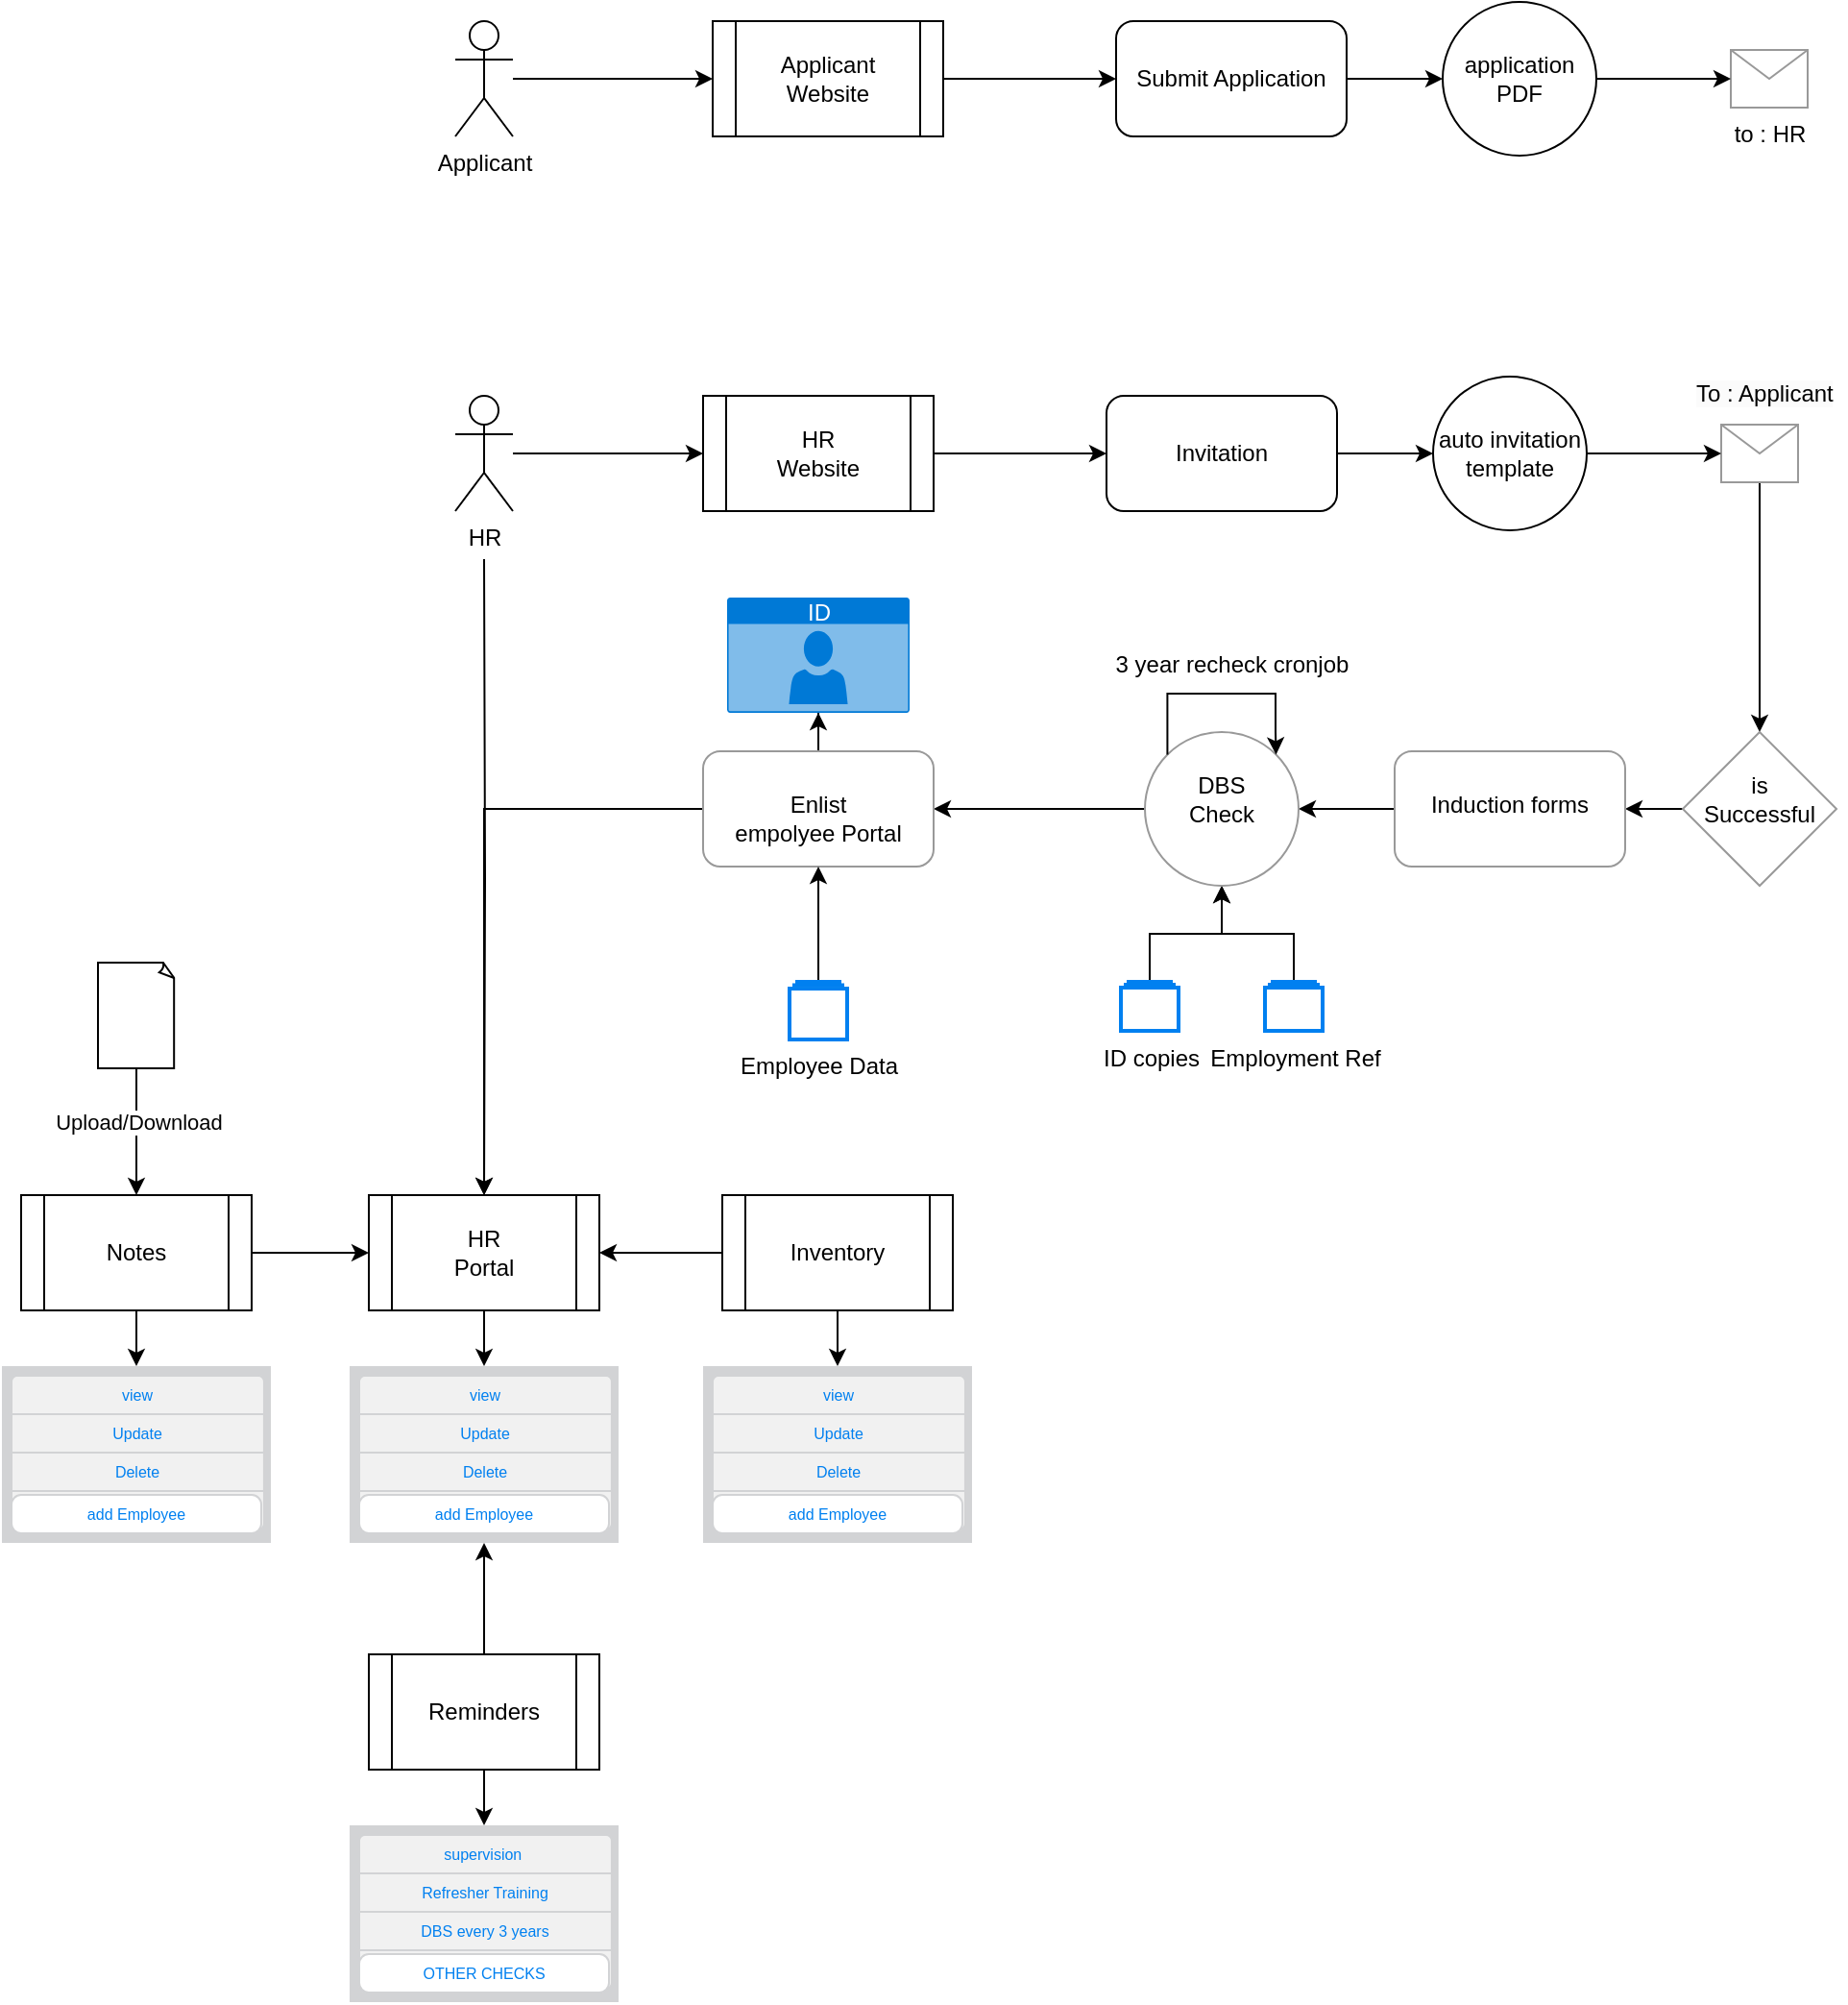 <mxfile version="23.1.1" type="github">
  <diagram name="Page-1" id="7jnju3X13NSetyP83VK7">
    <mxGraphModel dx="1543" dy="351" grid="1" gridSize="10" guides="1" tooltips="1" connect="1" arrows="1" fold="1" page="1" pageScale="1" pageWidth="850" pageHeight="1100" math="0" shadow="0">
      <root>
        <mxCell id="0" />
        <mxCell id="1" parent="0" />
        <mxCell id="PZjx9glAYog10NwFBfw6-6" style="edgeStyle=orthogonalEdgeStyle;rounded=0;orthogonalLoop=1;jettySize=auto;html=1;entryX=0;entryY=0.5;entryDx=0;entryDy=0;" parent="1" source="PZjx9glAYog10NwFBfw6-1" target="PZjx9glAYog10NwFBfw6-2" edge="1">
          <mxGeometry relative="1" as="geometry" />
        </mxCell>
        <mxCell id="PZjx9glAYog10NwFBfw6-1" value="Applicant&lt;br&gt;Website" style="shape=process;whiteSpace=wrap;html=1;backgroundOutline=1;" parent="1" vertex="1">
          <mxGeometry x="230" y="60" width="120" height="60" as="geometry" />
        </mxCell>
        <mxCell id="PZjx9glAYog10NwFBfw6-11" value="" style="edgeStyle=orthogonalEdgeStyle;rounded=0;orthogonalLoop=1;jettySize=auto;html=1;" parent="1" source="PZjx9glAYog10NwFBfw6-2" target="PZjx9glAYog10NwFBfw6-10" edge="1">
          <mxGeometry relative="1" as="geometry" />
        </mxCell>
        <mxCell id="PZjx9glAYog10NwFBfw6-2" value="Submit Application" style="rounded=1;whiteSpace=wrap;html=1;" parent="1" vertex="1">
          <mxGeometry x="440" y="60" width="120" height="60" as="geometry" />
        </mxCell>
        <mxCell id="PZjx9glAYog10NwFBfw6-4" style="edgeStyle=orthogonalEdgeStyle;rounded=0;orthogonalLoop=1;jettySize=auto;html=1;entryX=0;entryY=0.5;entryDx=0;entryDy=0;" parent="1" source="PZjx9glAYog10NwFBfw6-3" target="PZjx9glAYog10NwFBfw6-1" edge="1">
          <mxGeometry relative="1" as="geometry" />
        </mxCell>
        <mxCell id="PZjx9glAYog10NwFBfw6-3" value="Applicant" style="shape=umlActor;verticalLabelPosition=bottom;verticalAlign=top;html=1;outlineConnect=0;" parent="1" vertex="1">
          <mxGeometry x="96" y="60" width="30" height="60" as="geometry" />
        </mxCell>
        <mxCell id="PZjx9glAYog10NwFBfw6-7" value="to : HR" style="verticalLabelPosition=bottom;shadow=0;dashed=0;align=center;html=1;verticalAlign=top;strokeWidth=1;shape=mxgraph.mockup.misc.mail2;strokeColor=#999999;" parent="1" vertex="1">
          <mxGeometry x="760" y="75" width="40" height="30" as="geometry" />
        </mxCell>
        <mxCell id="PZjx9glAYog10NwFBfw6-12" value="" style="edgeStyle=orthogonalEdgeStyle;rounded=0;orthogonalLoop=1;jettySize=auto;html=1;" parent="1" source="PZjx9glAYog10NwFBfw6-10" target="PZjx9glAYog10NwFBfw6-7" edge="1">
          <mxGeometry relative="1" as="geometry" />
        </mxCell>
        <mxCell id="PZjx9glAYog10NwFBfw6-10" value="application PDF" style="ellipse;whiteSpace=wrap;html=1;aspect=fixed;" parent="1" vertex="1">
          <mxGeometry x="610" y="50" width="80" height="80" as="geometry" />
        </mxCell>
        <mxCell id="PZjx9glAYog10NwFBfw6-13" style="edgeStyle=orthogonalEdgeStyle;rounded=0;orthogonalLoop=1;jettySize=auto;html=1;entryX=0;entryY=0.5;entryDx=0;entryDy=0;" parent="1" source="PZjx9glAYog10NwFBfw6-14" target="PZjx9glAYog10NwFBfw6-16" edge="1">
          <mxGeometry relative="1" as="geometry" />
        </mxCell>
        <mxCell id="PZjx9glAYog10NwFBfw6-14" value="HR&lt;br&gt;Website" style="shape=process;whiteSpace=wrap;html=1;backgroundOutline=1;" parent="1" vertex="1">
          <mxGeometry x="225" y="255" width="120" height="60" as="geometry" />
        </mxCell>
        <mxCell id="PZjx9glAYog10NwFBfw6-15" value="" style="edgeStyle=orthogonalEdgeStyle;rounded=0;orthogonalLoop=1;jettySize=auto;html=1;" parent="1" source="PZjx9glAYog10NwFBfw6-16" target="PZjx9glAYog10NwFBfw6-21" edge="1">
          <mxGeometry relative="1" as="geometry" />
        </mxCell>
        <mxCell id="PZjx9glAYog10NwFBfw6-16" value="Invitation" style="rounded=1;whiteSpace=wrap;html=1;" parent="1" vertex="1">
          <mxGeometry x="435" y="255" width="120" height="60" as="geometry" />
        </mxCell>
        <mxCell id="PZjx9glAYog10NwFBfw6-17" style="edgeStyle=orthogonalEdgeStyle;rounded=0;orthogonalLoop=1;jettySize=auto;html=1;entryX=0;entryY=0.5;entryDx=0;entryDy=0;" parent="1" source="PZjx9glAYog10NwFBfw6-18" target="PZjx9glAYog10NwFBfw6-14" edge="1">
          <mxGeometry relative="1" as="geometry" />
        </mxCell>
        <mxCell id="PZjx9glAYog10NwFBfw6-68" style="edgeStyle=orthogonalEdgeStyle;rounded=0;orthogonalLoop=1;jettySize=auto;html=1;" parent="1" target="PZjx9glAYog10NwFBfw6-58" edge="1">
          <mxGeometry relative="1" as="geometry">
            <mxPoint x="111" y="340" as="sourcePoint" />
          </mxGeometry>
        </mxCell>
        <mxCell id="PZjx9glAYog10NwFBfw6-18" value="HR" style="shape=umlActor;verticalLabelPosition=bottom;verticalAlign=top;html=1;outlineConnect=0;" parent="1" vertex="1">
          <mxGeometry x="96" y="255" width="30" height="60" as="geometry" />
        </mxCell>
        <mxCell id="PZjx9glAYog10NwFBfw6-23" value="" style="edgeStyle=orthogonalEdgeStyle;rounded=0;orthogonalLoop=1;jettySize=auto;html=1;" parent="1" source="PZjx9glAYog10NwFBfw6-19" target="PZjx9glAYog10NwFBfw6-22" edge="1">
          <mxGeometry relative="1" as="geometry" />
        </mxCell>
        <mxCell id="PZjx9glAYog10NwFBfw6-19" value="" style="verticalLabelPosition=bottom;shadow=0;dashed=0;align=center;html=1;verticalAlign=top;strokeWidth=1;shape=mxgraph.mockup.misc.mail2;strokeColor=#999999;" parent="1" vertex="1">
          <mxGeometry x="755" y="270" width="40" height="30" as="geometry" />
        </mxCell>
        <mxCell id="PZjx9glAYog10NwFBfw6-20" value="" style="edgeStyle=orthogonalEdgeStyle;rounded=0;orthogonalLoop=1;jettySize=auto;html=1;" parent="1" source="PZjx9glAYog10NwFBfw6-21" target="PZjx9glAYog10NwFBfw6-19" edge="1">
          <mxGeometry relative="1" as="geometry" />
        </mxCell>
        <mxCell id="PZjx9glAYog10NwFBfw6-21" value="auto invitation template" style="ellipse;whiteSpace=wrap;html=1;aspect=fixed;" parent="1" vertex="1">
          <mxGeometry x="605" y="245" width="80" height="80" as="geometry" />
        </mxCell>
        <mxCell id="PZjx9glAYog10NwFBfw6-25" value="" style="edgeStyle=orthogonalEdgeStyle;rounded=0;orthogonalLoop=1;jettySize=auto;html=1;" parent="1" source="PZjx9glAYog10NwFBfw6-22" target="PZjx9glAYog10NwFBfw6-24" edge="1">
          <mxGeometry relative="1" as="geometry" />
        </mxCell>
        <mxCell id="PZjx9glAYog10NwFBfw6-22" value="&lt;br&gt;is&lt;br&gt;Successful" style="rhombus;whiteSpace=wrap;html=1;verticalAlign=top;strokeColor=#999999;shadow=0;dashed=0;strokeWidth=1;" parent="1" vertex="1">
          <mxGeometry x="735" y="430" width="80" height="80" as="geometry" />
        </mxCell>
        <mxCell id="PZjx9glAYog10NwFBfw6-35" value="" style="edgeStyle=orthogonalEdgeStyle;rounded=0;orthogonalLoop=1;jettySize=auto;html=1;" parent="1" source="PZjx9glAYog10NwFBfw6-24" target="PZjx9glAYog10NwFBfw6-34" edge="1">
          <mxGeometry relative="1" as="geometry" />
        </mxCell>
        <mxCell id="PZjx9glAYog10NwFBfw6-24" value="&lt;br&gt;Induction forms" style="rounded=1;whiteSpace=wrap;html=1;verticalAlign=top;strokeColor=#999999;shadow=0;dashed=0;strokeWidth=1;" parent="1" vertex="1">
          <mxGeometry x="585" y="440" width="120" height="60" as="geometry" />
        </mxCell>
        <mxCell id="PZjx9glAYog10NwFBfw6-26" value="&lt;span style=&quot;color: rgb(0, 0, 0); font-family: Helvetica; font-size: 12px; font-style: normal; font-variant-ligatures: normal; font-variant-caps: normal; font-weight: 400; letter-spacing: normal; orphans: 2; text-align: center; text-indent: 0px; text-transform: none; widows: 2; word-spacing: 0px; -webkit-text-stroke-width: 0px; background-color: rgb(251, 251, 251); text-decoration-thickness: initial; text-decoration-style: initial; text-decoration-color: initial; float: none; display: inline !important;&quot;&gt;To : Applicant&lt;/span&gt;" style="text;whiteSpace=wrap;html=1;" parent="1" vertex="1">
          <mxGeometry x="740" y="240" width="80" height="30" as="geometry" />
        </mxCell>
        <mxCell id="PZjx9glAYog10NwFBfw6-37" style="edgeStyle=orthogonalEdgeStyle;rounded=0;orthogonalLoop=1;jettySize=auto;html=1;entryX=0.5;entryY=1;entryDx=0;entryDy=0;" parent="1" source="PZjx9glAYog10NwFBfw6-31" target="PZjx9glAYog10NwFBfw6-34" edge="1">
          <mxGeometry relative="1" as="geometry" />
        </mxCell>
        <mxCell id="PZjx9glAYog10NwFBfw6-31" value="ID copies" style="html=1;verticalLabelPosition=bottom;align=center;labelBackgroundColor=#ffffff;verticalAlign=top;strokeWidth=2;strokeColor=#0080F0;shadow=0;dashed=0;shape=mxgraph.ios7.icons.folders;" parent="1" vertex="1">
          <mxGeometry x="442.5" y="560" width="30" height="25.5" as="geometry" />
        </mxCell>
        <mxCell id="PZjx9glAYog10NwFBfw6-36" style="edgeStyle=orthogonalEdgeStyle;rounded=0;orthogonalLoop=1;jettySize=auto;html=1;entryX=0.5;entryY=1;entryDx=0;entryDy=0;" parent="1" source="PZjx9glAYog10NwFBfw6-33" target="PZjx9glAYog10NwFBfw6-34" edge="1">
          <mxGeometry relative="1" as="geometry" />
        </mxCell>
        <mxCell id="PZjx9glAYog10NwFBfw6-33" value="Employment Ref" style="html=1;verticalLabelPosition=bottom;align=center;labelBackgroundColor=#ffffff;verticalAlign=top;strokeWidth=2;strokeColor=#0080F0;shadow=0;dashed=0;shape=mxgraph.ios7.icons.folders;" parent="1" vertex="1">
          <mxGeometry x="517.5" y="560" width="30" height="25.5" as="geometry" />
        </mxCell>
        <mxCell id="PZjx9glAYog10NwFBfw6-39" value="" style="edgeStyle=orthogonalEdgeStyle;rounded=0;orthogonalLoop=1;jettySize=auto;html=1;" parent="1" source="PZjx9glAYog10NwFBfw6-34" target="PZjx9glAYog10NwFBfw6-38" edge="1">
          <mxGeometry relative="1" as="geometry" />
        </mxCell>
        <mxCell id="PZjx9glAYog10NwFBfw6-34" value="&lt;br&gt;DBS&lt;br&gt;Check" style="ellipse;whiteSpace=wrap;html=1;verticalAlign=top;strokeColor=#999999;rounded=1;shadow=0;dashed=0;strokeWidth=1;" parent="1" vertex="1">
          <mxGeometry x="455" y="430" width="80" height="80" as="geometry" />
        </mxCell>
        <mxCell id="PZjx9glAYog10NwFBfw6-70" value="" style="edgeStyle=orthogonalEdgeStyle;rounded=0;orthogonalLoop=1;jettySize=auto;html=1;" parent="1" source="PZjx9glAYog10NwFBfw6-38" target="PZjx9glAYog10NwFBfw6-58" edge="1">
          <mxGeometry relative="1" as="geometry" />
        </mxCell>
        <mxCell id="PZjx9glAYog10NwFBfw6-72" value="" style="edgeStyle=orthogonalEdgeStyle;rounded=0;orthogonalLoop=1;jettySize=auto;html=1;" parent="1" source="PZjx9glAYog10NwFBfw6-38" target="PZjx9glAYog10NwFBfw6-71" edge="1">
          <mxGeometry relative="1" as="geometry" />
        </mxCell>
        <mxCell id="PZjx9glAYog10NwFBfw6-38" value="&lt;br&gt;Enlist&lt;br&gt;empolyee Portal" style="whiteSpace=wrap;html=1;verticalAlign=top;strokeColor=#999999;rounded=1;shadow=0;dashed=0;strokeWidth=1;" parent="1" vertex="1">
          <mxGeometry x="225" y="440" width="120" height="60" as="geometry" />
        </mxCell>
        <mxCell id="PZjx9glAYog10NwFBfw6-41" value="" style="edgeStyle=orthogonalEdgeStyle;rounded=0;orthogonalLoop=1;jettySize=auto;html=1;" parent="1" source="PZjx9glAYog10NwFBfw6-40" target="PZjx9glAYog10NwFBfw6-38" edge="1">
          <mxGeometry relative="1" as="geometry" />
        </mxCell>
        <mxCell id="PZjx9glAYog10NwFBfw6-40" value="Employee Data" style="html=1;verticalLabelPosition=bottom;align=center;labelBackgroundColor=#ffffff;verticalAlign=top;strokeWidth=2;strokeColor=#0080F0;shadow=0;dashed=0;shape=mxgraph.ios7.icons.folders;" parent="1" vertex="1">
          <mxGeometry x="270" y="560" width="30" height="30" as="geometry" />
        </mxCell>
        <mxCell id="PZjx9glAYog10NwFBfw6-67" style="edgeStyle=orthogonalEdgeStyle;rounded=0;orthogonalLoop=1;jettySize=auto;html=1;entryX=0.5;entryY=0;entryDx=0;entryDy=0;" parent="1" source="PZjx9glAYog10NwFBfw6-58" target="PZjx9glAYog10NwFBfw6-59" edge="1">
          <mxGeometry relative="1" as="geometry" />
        </mxCell>
        <mxCell id="PZjx9glAYog10NwFBfw6-58" value="HR&lt;br&gt;Portal" style="shape=process;whiteSpace=wrap;html=1;backgroundOutline=1;" parent="1" vertex="1">
          <mxGeometry x="51" y="671" width="120" height="60" as="geometry" />
        </mxCell>
        <mxCell id="PZjx9glAYog10NwFBfw6-59" value="" style="shape=rect;rSize=3;strokeColor=none;fillColor=#D2D3D5;gradientColor=none;shadow=0;html=1;" parent="1" vertex="1">
          <mxGeometry x="41" y="760" width="140" height="92" as="geometry" />
        </mxCell>
        <mxCell id="PZjx9glAYog10NwFBfw6-60" value="view" style="html=1;strokeWidth=1;shadow=0;dashed=0;shape=mxgraph.ios7ui.topButton;rSize=3;strokeColor=#D2D3D5;fontSize=8;fillColor=#F1F1F1;fontColor=#0080F0;resizeWidth=1;whiteSpace=wrap;" parent="PZjx9glAYog10NwFBfw6-59" vertex="1">
          <mxGeometry width="131.463" height="20" relative="1" as="geometry">
            <mxPoint x="5" y="5" as="offset" />
          </mxGeometry>
        </mxCell>
        <mxCell id="PZjx9glAYog10NwFBfw6-61" value="Update" style="shape=rect;html=1;strokeColor=#D2D3D5;fontSize=8;fillColor=#F1F1F1;fontColor=#0080F0;resizeWidth=1;whiteSpace=wrap;" parent="PZjx9glAYog10NwFBfw6-59" vertex="1">
          <mxGeometry width="131.463" height="20" relative="1" as="geometry">
            <mxPoint x="5" y="25" as="offset" />
          </mxGeometry>
        </mxCell>
        <mxCell id="PZjx9glAYog10NwFBfw6-62" value="Delete" style="shape=rect;html=1;strokeColor=#D2D3D5;fontSize=8;fillColor=#F1F1F1;fontColor=#0080F0;resizeWidth=1;whiteSpace=wrap;" parent="PZjx9glAYog10NwFBfw6-59" vertex="1">
          <mxGeometry width="131.463" height="20" relative="1" as="geometry">
            <mxPoint x="5" y="45" as="offset" />
          </mxGeometry>
        </mxCell>
        <mxCell id="PZjx9glAYog10NwFBfw6-63" value="Label" style="html=1;strokeWidth=1;shadow=0;dashed=0;shape=mxgraph.ios7ui.bottomButton;rSize=3;strokeColor=#D2D3D5;fontSize=8;fillColor=#F1F1F1;fontColor=#0080F0;resizeWidth=1;whiteSpace=wrap;" parent="PZjx9glAYog10NwFBfw6-59" vertex="1">
          <mxGeometry width="131.463" height="20" relative="1" as="geometry">
            <mxPoint x="5" y="65" as="offset" />
          </mxGeometry>
        </mxCell>
        <mxCell id="PZjx9glAYog10NwFBfw6-64" value="add Employee" style="html=1;strokeWidth=1;shadow=0;dashed=0;shape=mxgraph.ios7ui.marginRect;rx=5;ry=5;rectMargin=5;strokeColor=#D2D3D5;fontSize=8;fillColor=#ffffff;fontColor=#0080F0;resizeWidth=1;whiteSpace=wrap;" parent="PZjx9glAYog10NwFBfw6-59" vertex="1">
          <mxGeometry y="1" width="140" height="30" relative="1" as="geometry">
            <mxPoint y="-30" as="offset" />
          </mxGeometry>
        </mxCell>
        <mxCell id="PZjx9glAYog10NwFBfw6-71" value="ID" style="html=1;whiteSpace=wrap;strokeColor=none;fillColor=#0079D6;labelPosition=center;verticalLabelPosition=middle;verticalAlign=top;align=center;fontSize=12;outlineConnect=0;spacingTop=-6;fontColor=#FFFFFF;sketch=0;shape=mxgraph.sitemap.profile;" parent="1" vertex="1">
          <mxGeometry x="237.5" y="360" width="95" height="60" as="geometry" />
        </mxCell>
        <mxCell id="PZjx9glAYog10NwFBfw6-73" style="edgeStyle=orthogonalEdgeStyle;rounded=0;orthogonalLoop=1;jettySize=auto;html=1;entryX=0.5;entryY=0;entryDx=0;entryDy=0;" parent="1" source="PZjx9glAYog10NwFBfw6-74" target="PZjx9glAYog10NwFBfw6-75" edge="1">
          <mxGeometry relative="1" as="geometry" />
        </mxCell>
        <mxCell id="PZjx9glAYog10NwFBfw6-89" value="" style="edgeStyle=orthogonalEdgeStyle;rounded=0;orthogonalLoop=1;jettySize=auto;html=1;" parent="1" source="PZjx9glAYog10NwFBfw6-74" target="PZjx9glAYog10NwFBfw6-58" edge="1">
          <mxGeometry relative="1" as="geometry" />
        </mxCell>
        <mxCell id="PZjx9glAYog10NwFBfw6-74" value="Inventory" style="shape=process;whiteSpace=wrap;html=1;backgroundOutline=1;" parent="1" vertex="1">
          <mxGeometry x="235" y="671" width="120" height="60" as="geometry" />
        </mxCell>
        <mxCell id="PZjx9glAYog10NwFBfw6-75" value="" style="shape=rect;rSize=3;strokeColor=none;fillColor=#D2D3D5;gradientColor=none;shadow=0;html=1;" parent="1" vertex="1">
          <mxGeometry x="225" y="760" width="140" height="92" as="geometry" />
        </mxCell>
        <mxCell id="PZjx9glAYog10NwFBfw6-76" value="view" style="html=1;strokeWidth=1;shadow=0;dashed=0;shape=mxgraph.ios7ui.topButton;rSize=3;strokeColor=#D2D3D5;fontSize=8;fillColor=#F1F1F1;fontColor=#0080F0;resizeWidth=1;whiteSpace=wrap;" parent="PZjx9glAYog10NwFBfw6-75" vertex="1">
          <mxGeometry width="131.463" height="20" relative="1" as="geometry">
            <mxPoint x="5" y="5" as="offset" />
          </mxGeometry>
        </mxCell>
        <mxCell id="PZjx9glAYog10NwFBfw6-77" value="Update" style="shape=rect;html=1;strokeColor=#D2D3D5;fontSize=8;fillColor=#F1F1F1;fontColor=#0080F0;resizeWidth=1;whiteSpace=wrap;" parent="PZjx9glAYog10NwFBfw6-75" vertex="1">
          <mxGeometry width="131.463" height="20" relative="1" as="geometry">
            <mxPoint x="5" y="25" as="offset" />
          </mxGeometry>
        </mxCell>
        <mxCell id="PZjx9glAYog10NwFBfw6-78" value="Delete" style="shape=rect;html=1;strokeColor=#D2D3D5;fontSize=8;fillColor=#F1F1F1;fontColor=#0080F0;resizeWidth=1;whiteSpace=wrap;" parent="PZjx9glAYog10NwFBfw6-75" vertex="1">
          <mxGeometry width="131.463" height="20" relative="1" as="geometry">
            <mxPoint x="5" y="45" as="offset" />
          </mxGeometry>
        </mxCell>
        <mxCell id="PZjx9glAYog10NwFBfw6-79" value="Label" style="html=1;strokeWidth=1;shadow=0;dashed=0;shape=mxgraph.ios7ui.bottomButton;rSize=3;strokeColor=#D2D3D5;fontSize=8;fillColor=#F1F1F1;fontColor=#0080F0;resizeWidth=1;whiteSpace=wrap;" parent="PZjx9glAYog10NwFBfw6-75" vertex="1">
          <mxGeometry width="131.463" height="20" relative="1" as="geometry">
            <mxPoint x="5" y="65" as="offset" />
          </mxGeometry>
        </mxCell>
        <mxCell id="PZjx9glAYog10NwFBfw6-80" value="add Employee" style="html=1;strokeWidth=1;shadow=0;dashed=0;shape=mxgraph.ios7ui.marginRect;rx=5;ry=5;rectMargin=5;strokeColor=#D2D3D5;fontSize=8;fillColor=#ffffff;fontColor=#0080F0;resizeWidth=1;whiteSpace=wrap;" parent="PZjx9glAYog10NwFBfw6-75" vertex="1">
          <mxGeometry y="1" width="140" height="30" relative="1" as="geometry">
            <mxPoint y="-30" as="offset" />
          </mxGeometry>
        </mxCell>
        <mxCell id="PZjx9glAYog10NwFBfw6-81" style="edgeStyle=orthogonalEdgeStyle;rounded=0;orthogonalLoop=1;jettySize=auto;html=1;entryX=0.5;entryY=0;entryDx=0;entryDy=0;" parent="1" source="PZjx9glAYog10NwFBfw6-82" target="PZjx9glAYog10NwFBfw6-83" edge="1">
          <mxGeometry relative="1" as="geometry" />
        </mxCell>
        <mxCell id="PZjx9glAYog10NwFBfw6-90" value="" style="edgeStyle=orthogonalEdgeStyle;rounded=0;orthogonalLoop=1;jettySize=auto;html=1;" parent="1" source="PZjx9glAYog10NwFBfw6-82" target="PZjx9glAYog10NwFBfw6-58" edge="1">
          <mxGeometry relative="1" as="geometry" />
        </mxCell>
        <mxCell id="PZjx9glAYog10NwFBfw6-82" value="Notes" style="shape=process;whiteSpace=wrap;html=1;backgroundOutline=1;" parent="1" vertex="1">
          <mxGeometry x="-130" y="671" width="120" height="60" as="geometry" />
        </mxCell>
        <mxCell id="PZjx9glAYog10NwFBfw6-83" value="" style="shape=rect;rSize=3;strokeColor=none;fillColor=#D2D3D5;gradientColor=none;shadow=0;html=1;" parent="1" vertex="1">
          <mxGeometry x="-140" y="760" width="140" height="92" as="geometry" />
        </mxCell>
        <mxCell id="PZjx9glAYog10NwFBfw6-84" value="view" style="html=1;strokeWidth=1;shadow=0;dashed=0;shape=mxgraph.ios7ui.topButton;rSize=3;strokeColor=#D2D3D5;fontSize=8;fillColor=#F1F1F1;fontColor=#0080F0;resizeWidth=1;whiteSpace=wrap;" parent="PZjx9glAYog10NwFBfw6-83" vertex="1">
          <mxGeometry width="131.463" height="20" relative="1" as="geometry">
            <mxPoint x="5" y="5" as="offset" />
          </mxGeometry>
        </mxCell>
        <mxCell id="PZjx9glAYog10NwFBfw6-85" value="Update" style="shape=rect;html=1;strokeColor=#D2D3D5;fontSize=8;fillColor=#F1F1F1;fontColor=#0080F0;resizeWidth=1;whiteSpace=wrap;" parent="PZjx9glAYog10NwFBfw6-83" vertex="1">
          <mxGeometry width="131.463" height="20" relative="1" as="geometry">
            <mxPoint x="5" y="25" as="offset" />
          </mxGeometry>
        </mxCell>
        <mxCell id="PZjx9glAYog10NwFBfw6-86" value="Delete" style="shape=rect;html=1;strokeColor=#D2D3D5;fontSize=8;fillColor=#F1F1F1;fontColor=#0080F0;resizeWidth=1;whiteSpace=wrap;" parent="PZjx9glAYog10NwFBfw6-83" vertex="1">
          <mxGeometry width="131.463" height="20" relative="1" as="geometry">
            <mxPoint x="5" y="45" as="offset" />
          </mxGeometry>
        </mxCell>
        <mxCell id="PZjx9glAYog10NwFBfw6-87" value="Label" style="html=1;strokeWidth=1;shadow=0;dashed=0;shape=mxgraph.ios7ui.bottomButton;rSize=3;strokeColor=#D2D3D5;fontSize=8;fillColor=#F1F1F1;fontColor=#0080F0;resizeWidth=1;whiteSpace=wrap;" parent="PZjx9glAYog10NwFBfw6-83" vertex="1">
          <mxGeometry width="131.463" height="20" relative="1" as="geometry">
            <mxPoint x="5" y="65" as="offset" />
          </mxGeometry>
        </mxCell>
        <mxCell id="PZjx9glAYog10NwFBfw6-88" value="add Employee" style="html=1;strokeWidth=1;shadow=0;dashed=0;shape=mxgraph.ios7ui.marginRect;rx=5;ry=5;rectMargin=5;strokeColor=#D2D3D5;fontSize=8;fillColor=#ffffff;fontColor=#0080F0;resizeWidth=1;whiteSpace=wrap;" parent="PZjx9glAYog10NwFBfw6-83" vertex="1">
          <mxGeometry y="1" width="140" height="30" relative="1" as="geometry">
            <mxPoint y="-30" as="offset" />
          </mxGeometry>
        </mxCell>
        <mxCell id="PZjx9glAYog10NwFBfw6-92" value="" style="edgeStyle=orthogonalEdgeStyle;rounded=0;orthogonalLoop=1;jettySize=auto;html=1;" parent="1" source="PZjx9glAYog10NwFBfw6-91" target="PZjx9glAYog10NwFBfw6-82" edge="1">
          <mxGeometry relative="1" as="geometry" />
        </mxCell>
        <mxCell id="PZjx9glAYog10NwFBfw6-93" value="Upload/Download" style="edgeLabel;html=1;align=center;verticalAlign=middle;resizable=0;points=[];" parent="PZjx9glAYog10NwFBfw6-92" vertex="1" connectable="0">
          <mxGeometry x="-0.144" y="1" relative="1" as="geometry">
            <mxPoint as="offset" />
          </mxGeometry>
        </mxCell>
        <mxCell id="PZjx9glAYog10NwFBfw6-91" value="" style="whiteSpace=wrap;html=1;shape=mxgraph.basic.document" parent="1" vertex="1">
          <mxGeometry x="-90" y="550" width="40" height="55" as="geometry" />
        </mxCell>
        <mxCell id="PZjx9glAYog10NwFBfw6-94" style="edgeStyle=orthogonalEdgeStyle;rounded=0;orthogonalLoop=1;jettySize=auto;html=1;exitX=0;exitY=0;exitDx=0;exitDy=0;entryX=1;entryY=0;entryDx=0;entryDy=0;" parent="1" source="PZjx9glAYog10NwFBfw6-34" target="PZjx9glAYog10NwFBfw6-34" edge="1">
          <mxGeometry relative="1" as="geometry">
            <Array as="points">
              <mxPoint x="467" y="410" />
              <mxPoint x="523" y="410" />
              <mxPoint x="523" y="430" />
              <mxPoint x="523" y="430" />
            </Array>
          </mxGeometry>
        </mxCell>
        <mxCell id="PZjx9glAYog10NwFBfw6-95" value="3 year recheck cronjob" style="text;html=1;align=center;verticalAlign=middle;resizable=0;points=[];autosize=1;strokeColor=none;fillColor=none;" parent="1" vertex="1">
          <mxGeometry x="430" y="380" width="140" height="30" as="geometry" />
        </mxCell>
        <mxCell id="PZjx9glAYog10NwFBfw6-96" style="edgeStyle=orthogonalEdgeStyle;rounded=0;orthogonalLoop=1;jettySize=auto;html=1;entryX=0.5;entryY=0;entryDx=0;entryDy=0;" parent="1" source="PZjx9glAYog10NwFBfw6-97" target="PZjx9glAYog10NwFBfw6-98" edge="1">
          <mxGeometry relative="1" as="geometry" />
        </mxCell>
        <mxCell id="PZjx9glAYog10NwFBfw6-104" value="" style="edgeStyle=orthogonalEdgeStyle;rounded=0;orthogonalLoop=1;jettySize=auto;html=1;" parent="1" source="PZjx9glAYog10NwFBfw6-97" target="PZjx9glAYog10NwFBfw6-64" edge="1">
          <mxGeometry relative="1" as="geometry" />
        </mxCell>
        <mxCell id="PZjx9glAYog10NwFBfw6-97" value="Reminders" style="shape=process;whiteSpace=wrap;html=1;backgroundOutline=1;" parent="1" vertex="1">
          <mxGeometry x="51" y="910" width="120" height="60" as="geometry" />
        </mxCell>
        <mxCell id="PZjx9glAYog10NwFBfw6-98" value="" style="shape=rect;rSize=3;strokeColor=none;fillColor=#D2D3D5;gradientColor=none;shadow=0;html=1;" parent="1" vertex="1">
          <mxGeometry x="41" y="999" width="140" height="92" as="geometry" />
        </mxCell>
        <mxCell id="PZjx9glAYog10NwFBfw6-99" value="&lt;p class=&quot;MsoNormal&quot;&gt;supervision&amp;nbsp;&lt;/p&gt;" style="html=1;strokeWidth=1;shadow=0;dashed=0;shape=mxgraph.ios7ui.topButton;rSize=3;strokeColor=#D2D3D5;fontSize=8;fillColor=#F1F1F1;fontColor=#0080F0;resizeWidth=1;whiteSpace=wrap;" parent="PZjx9glAYog10NwFBfw6-98" vertex="1">
          <mxGeometry width="131.463" height="20" relative="1" as="geometry">
            <mxPoint x="5" y="5" as="offset" />
          </mxGeometry>
        </mxCell>
        <mxCell id="PZjx9glAYog10NwFBfw6-100" value="&lt;p class=&quot;MsoNormal&quot;&gt;Refresher Training&lt;/p&gt;" style="shape=rect;html=1;strokeColor=#D2D3D5;fontSize=8;fillColor=#F1F1F1;fontColor=#0080F0;resizeWidth=1;whiteSpace=wrap;" parent="PZjx9glAYog10NwFBfw6-98" vertex="1">
          <mxGeometry width="131.463" height="20" relative="1" as="geometry">
            <mxPoint x="5" y="25" as="offset" />
          </mxGeometry>
        </mxCell>
        <mxCell id="PZjx9glAYog10NwFBfw6-101" value="&lt;p class=&quot;MsoNormal&quot;&gt;DBS every 3 years&lt;/p&gt;" style="shape=rect;html=1;strokeColor=#D2D3D5;fontSize=8;fillColor=#F1F1F1;fontColor=#0080F0;resizeWidth=1;whiteSpace=wrap;" parent="PZjx9glAYog10NwFBfw6-98" vertex="1">
          <mxGeometry width="131.463" height="20" relative="1" as="geometry">
            <mxPoint x="5" y="45" as="offset" />
          </mxGeometry>
        </mxCell>
        <mxCell id="PZjx9glAYog10NwFBfw6-102" value="Label" style="html=1;strokeWidth=1;shadow=0;dashed=0;shape=mxgraph.ios7ui.bottomButton;rSize=3;strokeColor=#D2D3D5;fontSize=8;fillColor=#F1F1F1;fontColor=#0080F0;resizeWidth=1;whiteSpace=wrap;" parent="PZjx9glAYog10NwFBfw6-98" vertex="1">
          <mxGeometry width="131.463" height="20" relative="1" as="geometry">
            <mxPoint x="5" y="65" as="offset" />
          </mxGeometry>
        </mxCell>
        <mxCell id="PZjx9glAYog10NwFBfw6-103" value="&lt;p class=&quot;MsoNormal&quot;&gt;OTHER CHECKS&lt;/p&gt;" style="html=1;strokeWidth=1;shadow=0;dashed=0;shape=mxgraph.ios7ui.marginRect;rx=5;ry=5;rectMargin=5;strokeColor=#D2D3D5;fontSize=8;fillColor=#ffffff;fontColor=#0080F0;resizeWidth=1;whiteSpace=wrap;" parent="PZjx9glAYog10NwFBfw6-98" vertex="1">
          <mxGeometry y="1" width="140" height="30" relative="1" as="geometry">
            <mxPoint y="-30" as="offset" />
          </mxGeometry>
        </mxCell>
      </root>
    </mxGraphModel>
  </diagram>
</mxfile>
